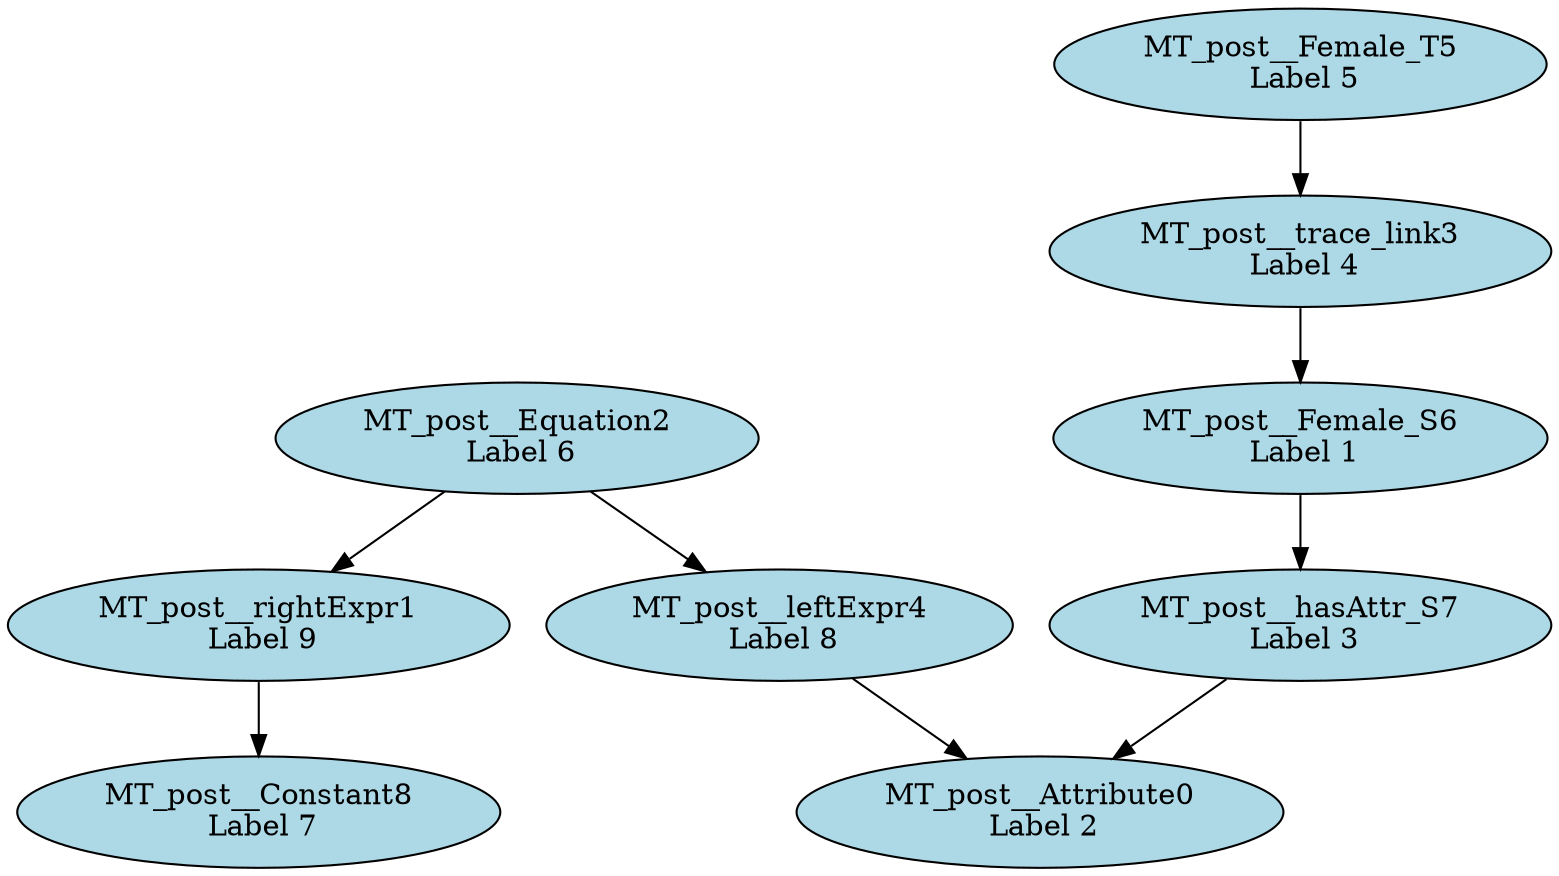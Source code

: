 digraph matchPattern_rewriter_HF2F {
"MT_post__Attribute0\n Label 2" [style=filled, fillcolor=lightblue];
"MT_post__rightExpr1\n Label 9" [style=filled, fillcolor=lightblue];
"MT_post__Equation2\n Label 6" [style=filled, fillcolor=lightblue];
"MT_post__trace_link3\n Label 4" [style=filled, fillcolor=lightblue];
"MT_post__leftExpr4\n Label 8" [style=filled, fillcolor=lightblue];
"MT_post__Female_T5\n Label 5" [style=filled, fillcolor=lightblue];
"MT_post__Female_S6\n Label 1" [style=filled, fillcolor=lightblue];
"MT_post__hasAttr_S7\n Label 3" [style=filled, fillcolor=lightblue];
"MT_post__Constant8\n Label 7" [style=filled, fillcolor=lightblue];
"MT_post__hasAttr_S7\n Label 3" -> "MT_post__Attribute0\n Label 2";
"MT_post__leftExpr4\n Label 8" -> "MT_post__Attribute0\n Label 2";
"MT_post__Equation2\n Label 6" -> "MT_post__rightExpr1\n Label 9";
"MT_post__rightExpr1\n Label 9" -> "MT_post__Constant8\n Label 7";
"MT_post__Equation2\n Label 6" -> "MT_post__leftExpr4\n Label 8";
"MT_post__Female_T5\n Label 5" -> "MT_post__trace_link3\n Label 4";
"MT_post__trace_link3\n Label 4" -> "MT_post__Female_S6\n Label 1";
"MT_post__Female_S6\n Label 1" -> "MT_post__hasAttr_S7\n Label 3";
}
